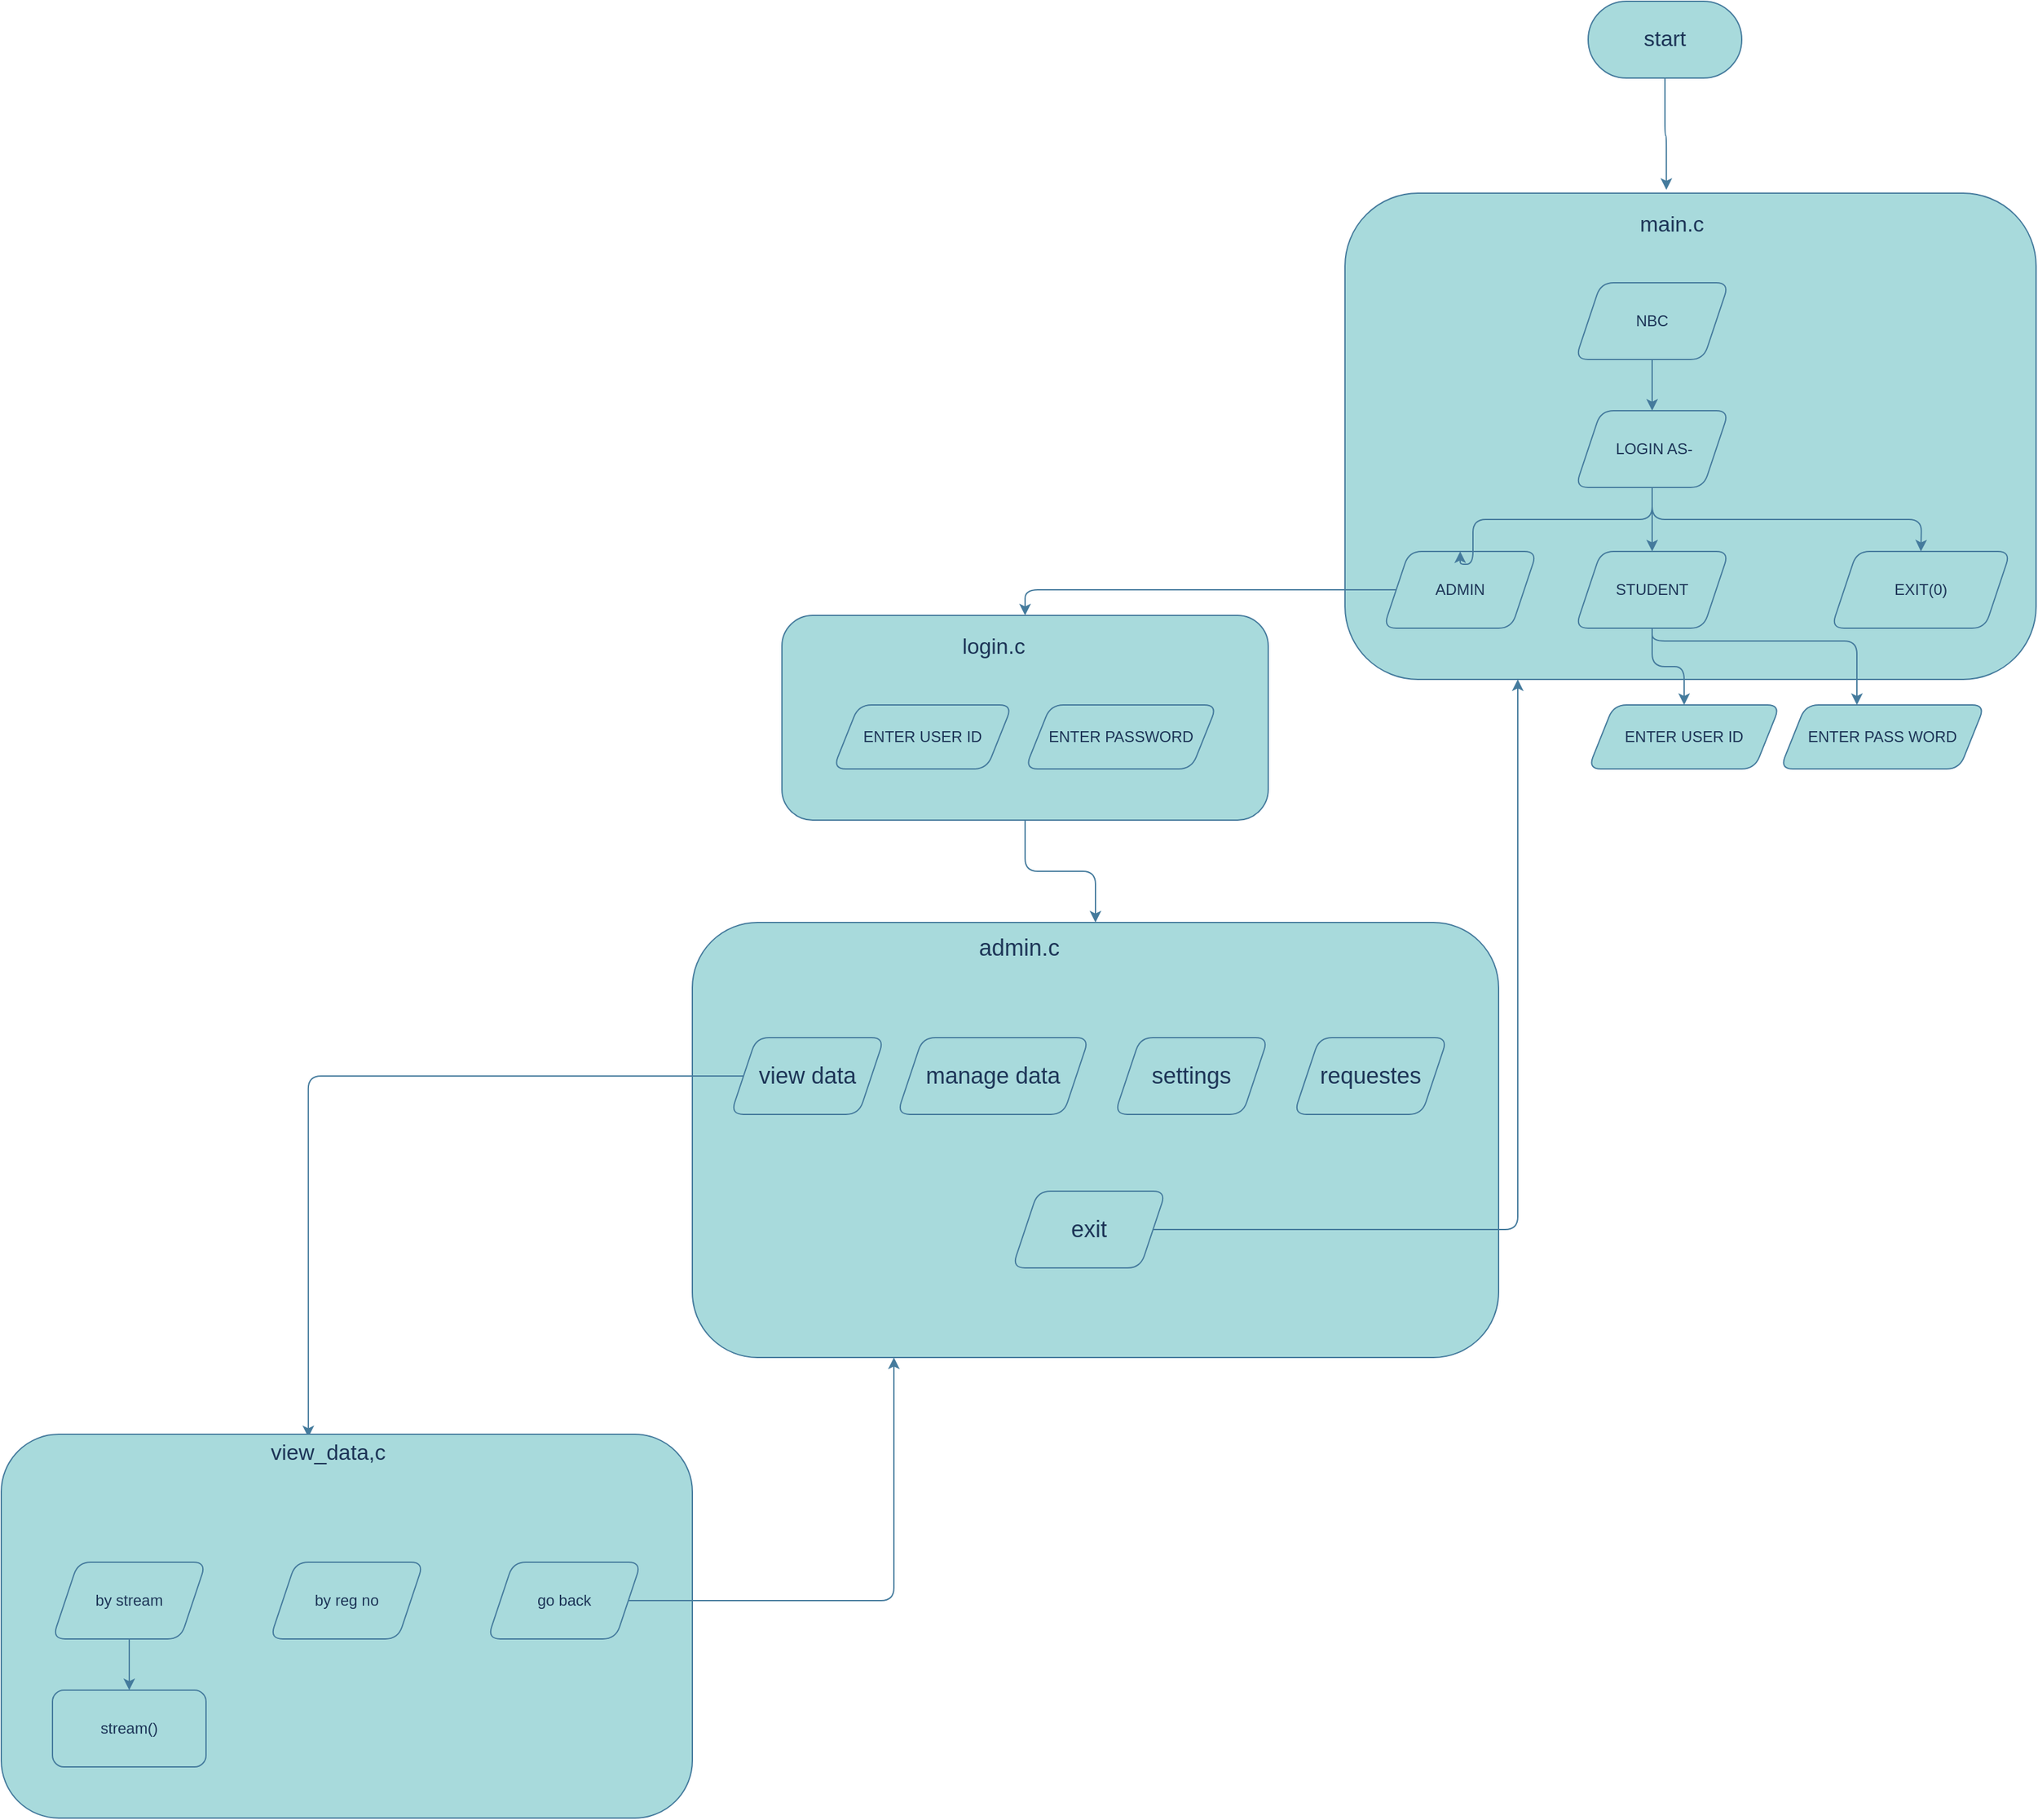 <mxfile version="20.6.2" type="device"><diagram id="QcB9BxiCGLCmkkbpTE1w" name="Page-1"><mxGraphModel dx="2547" dy="2232" grid="1" gridSize="10" guides="1" tooltips="1" connect="1" arrows="1" fold="1" page="0" pageScale="1" pageWidth="850" pageHeight="1100" math="0" shadow="0"><root><mxCell id="0"/><mxCell id="1" parent="0"/><mxCell id="Y7u-epSQut5vuXFdg8wq-10" value="" style="edgeStyle=orthogonalEdgeStyle;rounded=1;orthogonalLoop=1;jettySize=auto;html=1;fontSize=17;labelBackgroundColor=none;strokeColor=#457B9D;fontColor=default;" parent="1" source="Y7u-epSQut5vuXFdg8wq-7" target="Y7u-epSQut5vuXFdg8wq-9" edge="1"><mxGeometry relative="1" as="geometry"/></mxCell><mxCell id="Y7u-epSQut5vuXFdg8wq-7" value="" style="rounded=1;whiteSpace=wrap;html=1;labelBackgroundColor=none;fillColor=#A8DADC;strokeColor=#457B9D;fontColor=#1D3557;" parent="1" vertex="1"><mxGeometry x="-290" y="-830" width="380" height="160" as="geometry"/></mxCell><mxCell id="Y7u-epSQut5vuXFdg8wq-5" value="" style="rounded=1;whiteSpace=wrap;html=1;labelBackgroundColor=none;fillColor=#A8DADC;strokeColor=#457B9D;fontColor=#1D3557;" parent="1" vertex="1"><mxGeometry x="150" y="-1160" width="540" height="380" as="geometry"/></mxCell><mxCell id="39caM_vBDlCZDFXKcCM3-16" value="" style="edgeStyle=orthogonalEdgeStyle;rounded=1;orthogonalLoop=1;jettySize=auto;html=1;labelBackgroundColor=none;strokeColor=#457B9D;fontColor=default;" parent="1" source="39caM_vBDlCZDFXKcCM3-1" target="39caM_vBDlCZDFXKcCM3-4" edge="1"><mxGeometry relative="1" as="geometry"/></mxCell><mxCell id="39caM_vBDlCZDFXKcCM3-1" value="NBC" style="shape=parallelogram;perimeter=parallelogramPerimeter;whiteSpace=wrap;html=1;fixedSize=1;fontFamily=Helvetica;fontSize=12;fontColor=#1D3557;align=center;strokeColor=#457B9D;fillColor=#A8DADC;labelBackgroundColor=none;rounded=1;" parent="1" vertex="1"><mxGeometry x="330" y="-1090" width="120" height="60" as="geometry"/></mxCell><mxCell id="Y7u-epSQut5vuXFdg8wq-2" style="edgeStyle=orthogonalEdgeStyle;rounded=1;orthogonalLoop=1;jettySize=auto;html=1;entryX=0.5;entryY=0;entryDx=0;entryDy=0;labelBackgroundColor=none;strokeColor=#457B9D;fontColor=default;" parent="1" source="39caM_vBDlCZDFXKcCM3-2" target="Y7u-epSQut5vuXFdg8wq-7" edge="1"><mxGeometry relative="1" as="geometry"/></mxCell><mxCell id="39caM_vBDlCZDFXKcCM3-2" value="ADMIN" style="shape=parallelogram;perimeter=parallelogramPerimeter;whiteSpace=wrap;html=1;fixedSize=1;direction=west;labelBackgroundColor=none;fillColor=#A8DADC;strokeColor=#457B9D;fontColor=#1D3557;rounded=1;" parent="1" vertex="1"><mxGeometry x="180" y="-880" width="120" height="60" as="geometry"/></mxCell><mxCell id="39caM_vBDlCZDFXKcCM3-17" style="edgeStyle=orthogonalEdgeStyle;rounded=1;orthogonalLoop=1;jettySize=auto;html=1;exitX=0.5;exitY=1;exitDx=0;exitDy=0;labelBackgroundColor=none;strokeColor=#457B9D;fontColor=default;entryX=0.5;entryY=1;entryDx=0;entryDy=0;" parent="1" source="39caM_vBDlCZDFXKcCM3-4" target="39caM_vBDlCZDFXKcCM3-2" edge="1"><mxGeometry relative="1" as="geometry"><Array as="points"><mxPoint x="390" y="-905"/><mxPoint x="250" y="-905"/><mxPoint x="250" y="-870"/></Array></mxGeometry></mxCell><mxCell id="39caM_vBDlCZDFXKcCM3-19" style="edgeStyle=orthogonalEdgeStyle;rounded=1;orthogonalLoop=1;jettySize=auto;html=1;exitX=0.5;exitY=1;exitDx=0;exitDy=0;entryX=0.5;entryY=0;entryDx=0;entryDy=0;labelBackgroundColor=none;strokeColor=#457B9D;fontColor=default;" parent="1" source="39caM_vBDlCZDFXKcCM3-4" edge="1"><mxGeometry relative="1" as="geometry"><mxPoint x="600" y="-880" as="targetPoint"/></mxGeometry></mxCell><mxCell id="39caM_vBDlCZDFXKcCM3-22" style="edgeStyle=orthogonalEdgeStyle;rounded=1;orthogonalLoop=1;jettySize=auto;html=1;exitX=0.5;exitY=1;exitDx=0;exitDy=0;labelBackgroundColor=none;strokeColor=#457B9D;fontColor=default;" parent="1" source="39caM_vBDlCZDFXKcCM3-4" target="39caM_vBDlCZDFXKcCM3-20" edge="1"><mxGeometry relative="1" as="geometry"/></mxCell><mxCell id="39caM_vBDlCZDFXKcCM3-4" value="&amp;nbsp;LOGIN AS-" style="shape=parallelogram;perimeter=parallelogramPerimeter;whiteSpace=wrap;html=1;fixedSize=1;fontFamily=Helvetica;fontSize=12;fontColor=#1D3557;align=center;strokeColor=#457B9D;fillColor=#A8DADC;labelBackgroundColor=none;rounded=1;" parent="1" vertex="1"><mxGeometry x="330" y="-990" width="120" height="60" as="geometry"/></mxCell><mxCell id="39caM_vBDlCZDFXKcCM3-34" style="edgeStyle=orthogonalEdgeStyle;rounded=1;orthogonalLoop=1;jettySize=auto;html=1;labelBackgroundColor=none;strokeColor=#457B9D;fontColor=default;" parent="1" source="39caM_vBDlCZDFXKcCM3-20" target="39caM_vBDlCZDFXKcCM3-30" edge="1"><mxGeometry relative="1" as="geometry"/></mxCell><mxCell id="39caM_vBDlCZDFXKcCM3-35" style="edgeStyle=orthogonalEdgeStyle;rounded=1;orthogonalLoop=1;jettySize=auto;html=1;labelBackgroundColor=none;strokeColor=#457B9D;fontColor=default;" parent="1" source="39caM_vBDlCZDFXKcCM3-20" target="39caM_vBDlCZDFXKcCM3-31" edge="1"><mxGeometry relative="1" as="geometry"><Array as="points"><mxPoint x="390" y="-810"/><mxPoint x="550" y="-810"/></Array></mxGeometry></mxCell><mxCell id="39caM_vBDlCZDFXKcCM3-20" value="STUDENT" style="shape=parallelogram;perimeter=parallelogramPerimeter;whiteSpace=wrap;html=1;fixedSize=1;labelBackgroundColor=none;fillColor=#A8DADC;strokeColor=#457B9D;fontColor=#1D3557;rounded=1;" parent="1" vertex="1"><mxGeometry x="330" y="-880" width="120" height="60" as="geometry"/></mxCell><mxCell id="39caM_vBDlCZDFXKcCM3-23" value="ENTER PASSWORD" style="shape=parallelogram;perimeter=parallelogramPerimeter;whiteSpace=wrap;html=1;fixedSize=1;fontFamily=Helvetica;fontSize=12;fontColor=#1D3557;align=center;strokeColor=#457B9D;fillColor=#A8DADC;labelBackgroundColor=none;rounded=1;" parent="1" vertex="1"><mxGeometry x="-100" y="-760" width="150" height="50" as="geometry"/></mxCell><mxCell id="39caM_vBDlCZDFXKcCM3-24" value="ENTER USER ID" style="shape=parallelogram;perimeter=parallelogramPerimeter;whiteSpace=wrap;html=1;fixedSize=1;fontFamily=Helvetica;fontSize=12;fontColor=#1D3557;align=center;strokeColor=#457B9D;fillColor=#A8DADC;labelBackgroundColor=none;rounded=1;" parent="1" vertex="1"><mxGeometry x="-250" y="-760" width="140" height="50" as="geometry"/></mxCell><mxCell id="39caM_vBDlCZDFXKcCM3-30" value="ENTER USER ID" style="shape=parallelogram;perimeter=parallelogramPerimeter;whiteSpace=wrap;html=1;fixedSize=1;fontFamily=Helvetica;fontSize=12;fontColor=#1D3557;align=center;strokeColor=#457B9D;fillColor=#A8DADC;labelBackgroundColor=none;rounded=1;" parent="1" vertex="1"><mxGeometry x="340" y="-760" width="150" height="50" as="geometry"/></mxCell><mxCell id="39caM_vBDlCZDFXKcCM3-31" value="ENTER PASS WORD" style="shape=parallelogram;perimeter=parallelogramPerimeter;whiteSpace=wrap;html=1;fixedSize=1;fontFamily=Helvetica;fontSize=12;fontColor=#1D3557;align=center;strokeColor=#457B9D;fillColor=#A8DADC;labelBackgroundColor=none;rounded=1;" parent="1" vertex="1"><mxGeometry x="490" y="-760" width="160" height="50" as="geometry"/></mxCell><mxCell id="39caM_vBDlCZDFXKcCM3-37" value="EXIT(0)" style="shape=parallelogram;perimeter=parallelogramPerimeter;whiteSpace=wrap;html=1;fixedSize=1;labelBackgroundColor=none;fillColor=#A8DADC;strokeColor=#457B9D;fontColor=#1D3557;rounded=1;" parent="1" vertex="1"><mxGeometry x="530" y="-880" width="140" height="60" as="geometry"/></mxCell><mxCell id="Y7u-epSQut5vuXFdg8wq-6" value="&lt;font style=&quot;font-size: 17px;&quot;&gt;main.c&lt;/font&gt;" style="text;html=1;align=center;verticalAlign=middle;resizable=0;points=[];autosize=1;strokeColor=none;fillColor=none;labelBackgroundColor=none;fontColor=#1D3557;rounded=1;" parent="1" vertex="1"><mxGeometry x="370" y="-1150" width="70" height="30" as="geometry"/></mxCell><mxCell id="Y7u-epSQut5vuXFdg8wq-8" value="login.c" style="text;html=1;align=center;verticalAlign=middle;resizable=0;points=[];autosize=1;strokeColor=none;fillColor=none;fontSize=17;labelBackgroundColor=none;fontColor=#1D3557;rounded=1;" parent="1" vertex="1"><mxGeometry x="-160" y="-820" width="70" height="30" as="geometry"/></mxCell><mxCell id="Y7u-epSQut5vuXFdg8wq-9" value="" style="rounded=1;whiteSpace=wrap;html=1;labelBackgroundColor=none;fillColor=#A8DADC;strokeColor=#457B9D;fontColor=#1D3557;" parent="1" vertex="1"><mxGeometry x="-360" y="-590" width="630" height="340" as="geometry"/></mxCell><mxCell id="Y7u-epSQut5vuXFdg8wq-12" style="edgeStyle=orthogonalEdgeStyle;rounded=1;orthogonalLoop=1;jettySize=auto;html=1;entryX=0.465;entryY=-0.007;entryDx=0;entryDy=0;entryPerimeter=0;fontSize=17;fontColor=default;labelBackgroundColor=none;strokeColor=#457B9D;" parent="1" source="Y7u-epSQut5vuXFdg8wq-11" target="Y7u-epSQut5vuXFdg8wq-5" edge="1"><mxGeometry relative="1" as="geometry"/></mxCell><mxCell id="Y7u-epSQut5vuXFdg8wq-11" value="start" style="rounded=1;whiteSpace=wrap;html=1;fontSize=17;arcSize=50;fillColor=#A8DADC;strokeColor=#457B9D;labelBackgroundColor=none;fontColor=#1D3557;" parent="1" vertex="1"><mxGeometry x="340" y="-1310" width="120" height="60" as="geometry"/></mxCell><mxCell id="Y7u-epSQut5vuXFdg8wq-13" value="&lt;font style=&quot;font-size: 18px;&quot;&gt;admin.c&lt;/font&gt;" style="text;html=1;align=center;verticalAlign=middle;resizable=0;points=[];autosize=1;strokeColor=none;fillColor=none;fontColor=#1D3557;rounded=1;labelBackgroundColor=none;" parent="1" vertex="1"><mxGeometry x="-150" y="-590" width="90" height="40" as="geometry"/></mxCell><mxCell id="yfiD_5Tj4sK06WfD6vMh-3" style="edgeStyle=orthogonalEdgeStyle;rounded=1;orthogonalLoop=1;jettySize=auto;html=1;entryX=0.363;entryY=0.079;entryDx=0;entryDy=0;entryPerimeter=0;fontSize=17;labelBackgroundColor=none;strokeColor=#457B9D;fontColor=default;" parent="1" source="Y7u-epSQut5vuXFdg8wq-14" target="yfiD_5Tj4sK06WfD6vMh-2" edge="1"><mxGeometry relative="1" as="geometry"/></mxCell><mxCell id="Y7u-epSQut5vuXFdg8wq-14" value="view data" style="shape=parallelogram;perimeter=parallelogramPerimeter;whiteSpace=wrap;html=1;fixedSize=1;strokeColor=#457B9D;fontSize=18;fontColor=#1D3557;fillColor=#A8DADC;rounded=1;labelBackgroundColor=none;" parent="1" vertex="1"><mxGeometry x="-330" y="-500" width="120" height="60" as="geometry"/></mxCell><mxCell id="Y7u-epSQut5vuXFdg8wq-15" value="manage data" style="shape=parallelogram;perimeter=parallelogramPerimeter;whiteSpace=wrap;html=1;fixedSize=1;strokeColor=#457B9D;fontSize=18;fontColor=#1D3557;fillColor=#A8DADC;rounded=1;labelBackgroundColor=none;" parent="1" vertex="1"><mxGeometry x="-200" y="-500" width="150" height="60" as="geometry"/></mxCell><mxCell id="Y7u-epSQut5vuXFdg8wq-16" value="settings" style="shape=parallelogram;perimeter=parallelogramPerimeter;whiteSpace=wrap;html=1;fixedSize=1;strokeColor=#457B9D;fontSize=18;fontColor=#1D3557;fillColor=#A8DADC;rounded=1;labelBackgroundColor=none;" parent="1" vertex="1"><mxGeometry x="-30" y="-500" width="120" height="60" as="geometry"/></mxCell><mxCell id="Y7u-epSQut5vuXFdg8wq-20" style="edgeStyle=orthogonalEdgeStyle;rounded=1;orthogonalLoop=1;jettySize=auto;html=1;entryX=0.25;entryY=1;entryDx=0;entryDy=0;strokeColor=#457B9D;fontSize=18;fontColor=default;fillColor=#A8DADC;labelBackgroundColor=none;" parent="1" source="Y7u-epSQut5vuXFdg8wq-17" target="Y7u-epSQut5vuXFdg8wq-5" edge="1"><mxGeometry relative="1" as="geometry"/></mxCell><mxCell id="Y7u-epSQut5vuXFdg8wq-17" value="exit" style="shape=parallelogram;perimeter=parallelogramPerimeter;whiteSpace=wrap;html=1;fixedSize=1;strokeColor=#457B9D;fontSize=18;fontColor=#1D3557;fillColor=#A8DADC;rounded=1;labelBackgroundColor=none;" parent="1" vertex="1"><mxGeometry x="-110" y="-380" width="120" height="60" as="geometry"/></mxCell><mxCell id="Y7u-epSQut5vuXFdg8wq-18" value="requestes" style="shape=parallelogram;perimeter=parallelogramPerimeter;whiteSpace=wrap;html=1;fixedSize=1;strokeColor=#457B9D;fontSize=18;fontColor=#1D3557;fillColor=#A8DADC;rounded=1;labelBackgroundColor=none;" parent="1" vertex="1"><mxGeometry x="110" y="-500" width="120" height="60" as="geometry"/></mxCell><mxCell id="yfiD_5Tj4sK06WfD6vMh-1" value="" style="rounded=1;whiteSpace=wrap;html=1;labelBackgroundColor=none;fillColor=#A8DADC;strokeColor=#457B9D;fontColor=#1D3557;" parent="1" vertex="1"><mxGeometry x="-900" y="-190" width="540" height="300" as="geometry"/></mxCell><mxCell id="yfiD_5Tj4sK06WfD6vMh-2" value="&lt;font style=&quot;font-size: 17px;&quot;&gt;view_data,c&lt;/font&gt;" style="text;html=1;align=center;verticalAlign=middle;resizable=0;points=[];autosize=1;strokeColor=none;fillColor=none;rounded=1;labelBackgroundColor=none;fontColor=#1D3557;" parent="1" vertex="1"><mxGeometry x="-700" y="-190" width="110" height="30" as="geometry"/></mxCell><mxCell id="yfiD_5Tj4sK06WfD6vMh-9" style="edgeStyle=orthogonalEdgeStyle;rounded=1;orthogonalLoop=1;jettySize=auto;html=1;entryX=0.5;entryY=0;entryDx=0;entryDy=0;strokeColor=#457B9D;fontColor=#1D3557;fillColor=#A8DADC;" parent="1" source="yfiD_5Tj4sK06WfD6vMh-4" target="yfiD_5Tj4sK06WfD6vMh-8" edge="1"><mxGeometry relative="1" as="geometry"/></mxCell><mxCell id="yfiD_5Tj4sK06WfD6vMh-4" value="by stream" style="shape=parallelogram;perimeter=parallelogramPerimeter;whiteSpace=wrap;html=1;fixedSize=1;strokeColor=#457B9D;fontColor=#1D3557;fillColor=#A8DADC;rounded=1;" parent="1" vertex="1"><mxGeometry x="-860" y="-90" width="120" height="60" as="geometry"/></mxCell><mxCell id="yfiD_5Tj4sK06WfD6vMh-5" value="by reg no" style="shape=parallelogram;perimeter=parallelogramPerimeter;whiteSpace=wrap;html=1;fixedSize=1;strokeColor=#457B9D;fontColor=#1D3557;fillColor=#A8DADC;rounded=1;" parent="1" vertex="1"><mxGeometry x="-690" y="-90" width="120" height="60" as="geometry"/></mxCell><mxCell id="yfiD_5Tj4sK06WfD6vMh-7" style="edgeStyle=orthogonalEdgeStyle;rounded=1;orthogonalLoop=1;jettySize=auto;html=1;entryX=0.25;entryY=1;entryDx=0;entryDy=0;strokeColor=#457B9D;fontColor=#1D3557;fillColor=#A8DADC;" parent="1" source="yfiD_5Tj4sK06WfD6vMh-6" target="Y7u-epSQut5vuXFdg8wq-9" edge="1"><mxGeometry relative="1" as="geometry"/></mxCell><mxCell id="yfiD_5Tj4sK06WfD6vMh-6" value="go back" style="shape=parallelogram;perimeter=parallelogramPerimeter;whiteSpace=wrap;html=1;fixedSize=1;strokeColor=#457B9D;fontColor=#1D3557;fillColor=#A8DADC;rounded=1;" parent="1" vertex="1"><mxGeometry x="-520" y="-90" width="120" height="60" as="geometry"/></mxCell><mxCell id="yfiD_5Tj4sK06WfD6vMh-8" value="stream()" style="rounded=1;whiteSpace=wrap;html=1;strokeColor=#457B9D;fontColor=#1D3557;fillColor=#A8DADC;" parent="1" vertex="1"><mxGeometry x="-860" y="10" width="120" height="60" as="geometry"/></mxCell></root></mxGraphModel></diagram></mxfile>